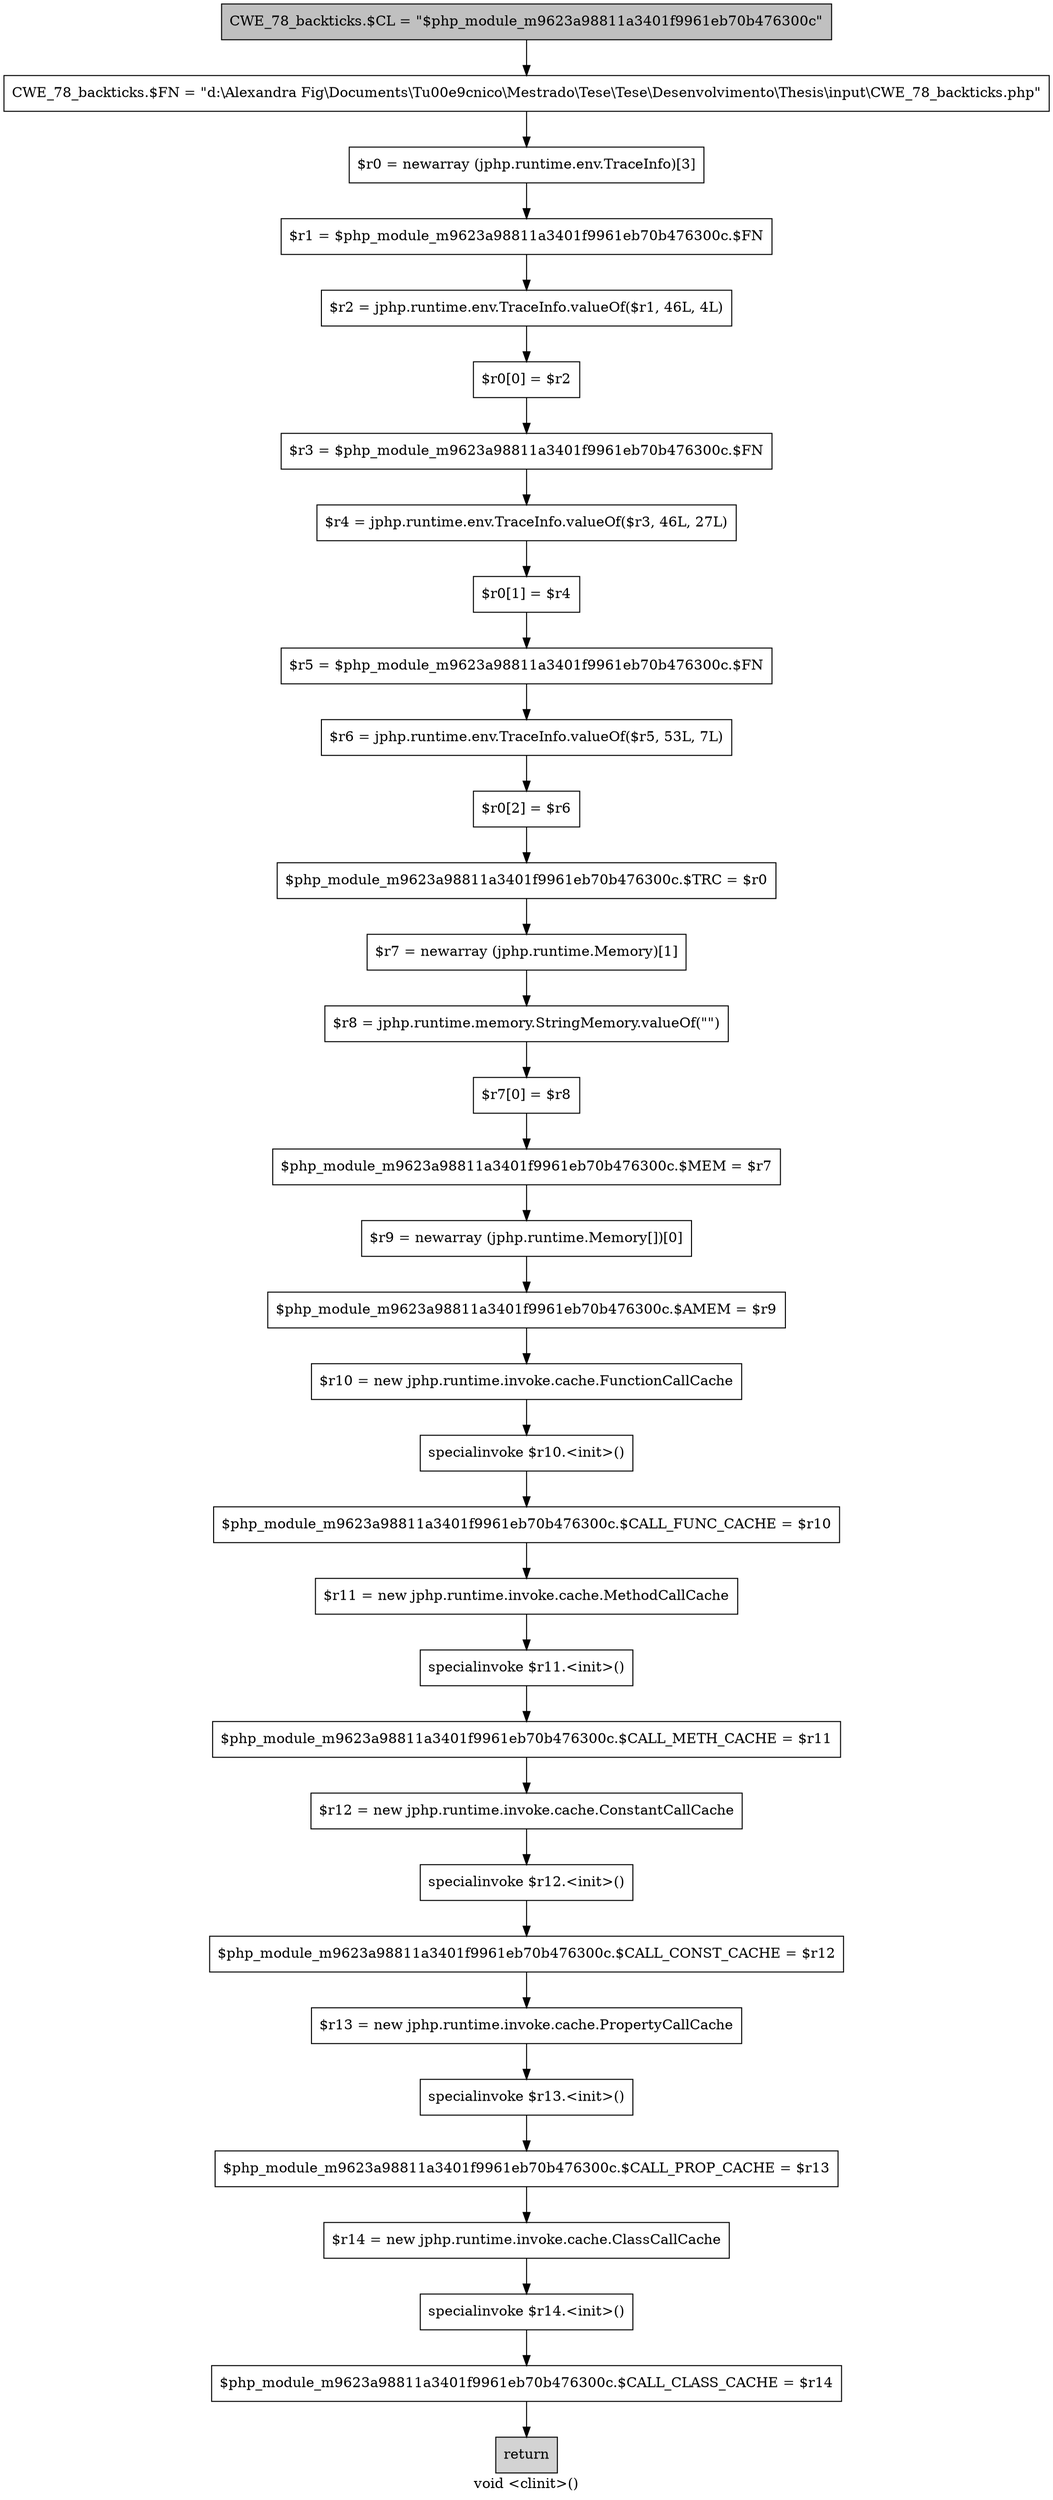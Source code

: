 digraph "void <clinit>()" {
    label="void <clinit>()";
    node [shape=box];
    "0" [style=filled,fillcolor=gray,label="CWE_78_backticks.$CL = \"$php_module_m9623a98811a3401f9961eb70b476300c\"",];
    "1" [label="CWE_78_backticks.$FN = \"d:\\Alexandra Fig\\Documents\\T\u00e9cnico\\Mestrado\\Tese\\Tese\\Desenvolvimento\\Thesis\\input\\CWE_78_backticks.php\"",];
    "0"->"1";
    "2" [label="$r0 = newarray (jphp.runtime.env.TraceInfo)[3]",];
    "1"->"2";
    "3" [label="$r1 = $php_module_m9623a98811a3401f9961eb70b476300c.$FN",];
    "2"->"3";
    "4" [label="$r2 = jphp.runtime.env.TraceInfo.valueOf($r1, 46L, 4L)",];
    "3"->"4";
    "5" [label="$r0[0] = $r2",];
    "4"->"5";
    "6" [label="$r3 = $php_module_m9623a98811a3401f9961eb70b476300c.$FN",];
    "5"->"6";
    "7" [label="$r4 = jphp.runtime.env.TraceInfo.valueOf($r3, 46L, 27L)",];
    "6"->"7";
    "8" [label="$r0[1] = $r4",];
    "7"->"8";
    "9" [label="$r5 = $php_module_m9623a98811a3401f9961eb70b476300c.$FN",];
    "8"->"9";
    "10" [label="$r6 = jphp.runtime.env.TraceInfo.valueOf($r5, 53L, 7L)",];
    "9"->"10";
    "11" [label="$r0[2] = $r6",];
    "10"->"11";
    "12" [label="$php_module_m9623a98811a3401f9961eb70b476300c.$TRC = $r0",];
    "11"->"12";
    "13" [label="$r7 = newarray (jphp.runtime.Memory)[1]",];
    "12"->"13";
    "14" [label="$r8 = jphp.runtime.memory.StringMemory.valueOf(\"\")",];
    "13"->"14";
    "15" [label="$r7[0] = $r8",];
    "14"->"15";
    "16" [label="$php_module_m9623a98811a3401f9961eb70b476300c.$MEM = $r7",];
    "15"->"16";
    "17" [label="$r9 = newarray (jphp.runtime.Memory[])[0]",];
    "16"->"17";
    "18" [label="$php_module_m9623a98811a3401f9961eb70b476300c.$AMEM = $r9",];
    "17"->"18";
    "19" [label="$r10 = new jphp.runtime.invoke.cache.FunctionCallCache",];
    "18"->"19";
    "20" [label="specialinvoke $r10.<init>()",];
    "19"->"20";
    "21" [label="$php_module_m9623a98811a3401f9961eb70b476300c.$CALL_FUNC_CACHE = $r10",];
    "20"->"21";
    "22" [label="$r11 = new jphp.runtime.invoke.cache.MethodCallCache",];
    "21"->"22";
    "23" [label="specialinvoke $r11.<init>()",];
    "22"->"23";
    "24" [label="$php_module_m9623a98811a3401f9961eb70b476300c.$CALL_METH_CACHE = $r11",];
    "23"->"24";
    "25" [label="$r12 = new jphp.runtime.invoke.cache.ConstantCallCache",];
    "24"->"25";
    "26" [label="specialinvoke $r12.<init>()",];
    "25"->"26";
    "27" [label="$php_module_m9623a98811a3401f9961eb70b476300c.$CALL_CONST_CACHE = $r12",];
    "26"->"27";
    "28" [label="$r13 = new jphp.runtime.invoke.cache.PropertyCallCache",];
    "27"->"28";
    "29" [label="specialinvoke $r13.<init>()",];
    "28"->"29";
    "30" [label="$php_module_m9623a98811a3401f9961eb70b476300c.$CALL_PROP_CACHE = $r13",];
    "29"->"30";
    "31" [label="$r14 = new jphp.runtime.invoke.cache.ClassCallCache",];
    "30"->"31";
    "32" [label="specialinvoke $r14.<init>()",];
    "31"->"32";
    "33" [label="$php_module_m9623a98811a3401f9961eb70b476300c.$CALL_CLASS_CACHE = $r14",];
    "32"->"33";
    "34" [style=filled,fillcolor=lightgray,label="return",];
    "33"->"34";
}
